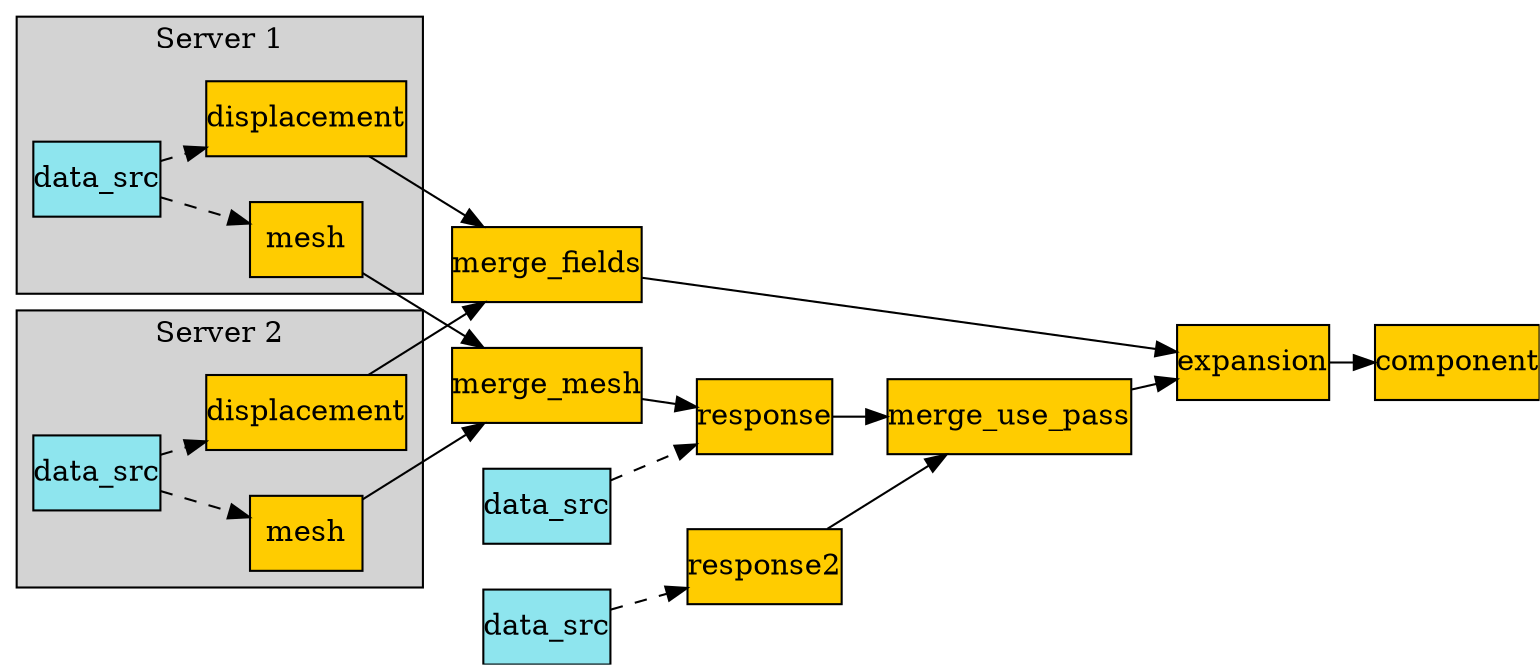 digraph foo {
    graph [pad="0", nodesep="0.3", ranksep="0.3"]
    node [shape=box, style=filled, fillcolor="#ffcc00", margin="0"];
    rankdir=LR;
    splines=line;

    disp01 [label="displacement"];
    disp02 [label="displacement"];
    mesh01 [label="mesh"];
    mesh02 [label="mesh"];

    subgraph cluster_1 {
        ds01 [label="data_src", shape=box, style=filled, fillcolor=cadetblue2];

        disp01; mesh01;

        ds01 -> disp01 [style=dashed];
        ds01 -> mesh01 [style=dashed];

        label="Server 1";
        style=filled;
        fillcolor=lightgrey;
    }

    subgraph cluster_2 {
        ds02 [label="data_src", shape=box, style=filled, fillcolor=cadetblue2];

        disp02; mesh02;

        ds02 -> disp02 [style=dashed];
        ds02 -> mesh02 [style=dashed];

        label="Server 2";
        style=filled;
        fillcolor=lightgrey;
    }

    disp01 -> "merge_fields";
    mesh01 -> "merge_mesh";
    disp02 -> "merge_fields";
    mesh02 -> "merge_mesh";

    ds03 [label="data_src", shape=box, style=filled, fillcolor=cadetblue2];
    ds03 -> "response2" [style=dashed];
    ds04 [label="data_src", shape=box, style=filled, fillcolor=cadetblue2];
    ds04 -> "response" [style=dashed];

    "merge_mesh" -> "response";
    "response" -> "merge_use_pass";
    "response2" -> "merge_use_pass";
    "merge_use_pass" -> "expansion";
    "merge_fields" -> "expansion";
    "expansion" -> "component";
}
